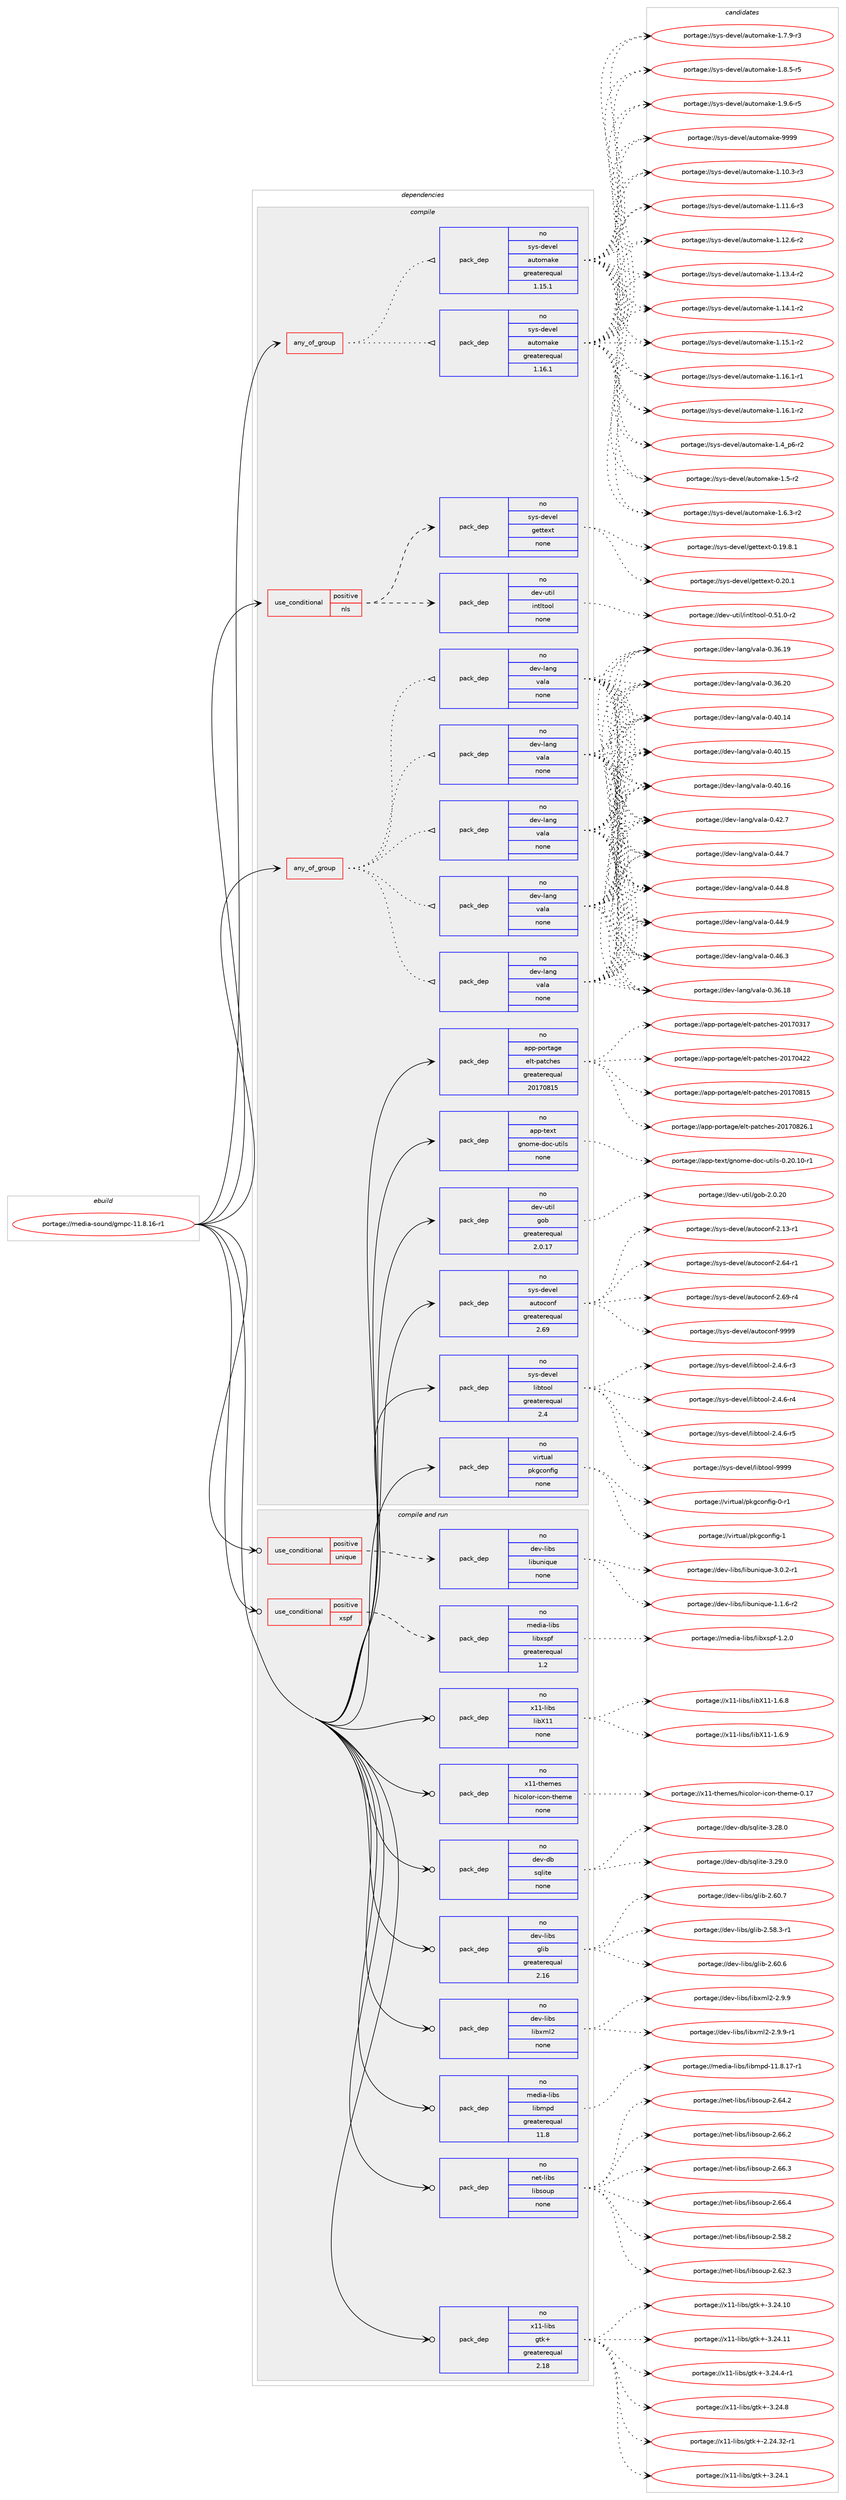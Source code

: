 digraph prolog {

# *************
# Graph options
# *************

newrank=true;
concentrate=true;
compound=true;
graph [rankdir=LR,fontname=Helvetica,fontsize=10,ranksep=1.5];#, ranksep=2.5, nodesep=0.2];
edge  [arrowhead=vee];
node  [fontname=Helvetica,fontsize=10];

# **********
# The ebuild
# **********

subgraph cluster_leftcol {
color=gray;
rank=same;
label=<<i>ebuild</i>>;
id [label="portage://media-sound/gmpc-11.8.16-r1", color=red, width=4, href="../media-sound/gmpc-11.8.16-r1.svg"];
}

# ****************
# The dependencies
# ****************

subgraph cluster_midcol {
color=gray;
label=<<i>dependencies</i>>;
subgraph cluster_compile {
fillcolor="#eeeeee";
style=filled;
label=<<i>compile</i>>;
subgraph any5304 {
dependency331758 [label=<<TABLE BORDER="0" CELLBORDER="1" CELLSPACING="0" CELLPADDING="4"><TR><TD CELLPADDING="10">any_of_group</TD></TR></TABLE>>, shape=none, color=red];subgraph pack243869 {
dependency331759 [label=<<TABLE BORDER="0" CELLBORDER="1" CELLSPACING="0" CELLPADDING="4" WIDTH="220"><TR><TD ROWSPAN="6" CELLPADDING="30">pack_dep</TD></TR><TR><TD WIDTH="110">no</TD></TR><TR><TD>dev-lang</TD></TR><TR><TD>vala</TD></TR><TR><TD>none</TD></TR><TR><TD></TD></TR></TABLE>>, shape=none, color=blue];
}
dependency331758:e -> dependency331759:w [weight=20,style="dotted",arrowhead="oinv"];
subgraph pack243870 {
dependency331760 [label=<<TABLE BORDER="0" CELLBORDER="1" CELLSPACING="0" CELLPADDING="4" WIDTH="220"><TR><TD ROWSPAN="6" CELLPADDING="30">pack_dep</TD></TR><TR><TD WIDTH="110">no</TD></TR><TR><TD>dev-lang</TD></TR><TR><TD>vala</TD></TR><TR><TD>none</TD></TR><TR><TD></TD></TR></TABLE>>, shape=none, color=blue];
}
dependency331758:e -> dependency331760:w [weight=20,style="dotted",arrowhead="oinv"];
subgraph pack243871 {
dependency331761 [label=<<TABLE BORDER="0" CELLBORDER="1" CELLSPACING="0" CELLPADDING="4" WIDTH="220"><TR><TD ROWSPAN="6" CELLPADDING="30">pack_dep</TD></TR><TR><TD WIDTH="110">no</TD></TR><TR><TD>dev-lang</TD></TR><TR><TD>vala</TD></TR><TR><TD>none</TD></TR><TR><TD></TD></TR></TABLE>>, shape=none, color=blue];
}
dependency331758:e -> dependency331761:w [weight=20,style="dotted",arrowhead="oinv"];
subgraph pack243872 {
dependency331762 [label=<<TABLE BORDER="0" CELLBORDER="1" CELLSPACING="0" CELLPADDING="4" WIDTH="220"><TR><TD ROWSPAN="6" CELLPADDING="30">pack_dep</TD></TR><TR><TD WIDTH="110">no</TD></TR><TR><TD>dev-lang</TD></TR><TR><TD>vala</TD></TR><TR><TD>none</TD></TR><TR><TD></TD></TR></TABLE>>, shape=none, color=blue];
}
dependency331758:e -> dependency331762:w [weight=20,style="dotted",arrowhead="oinv"];
subgraph pack243873 {
dependency331763 [label=<<TABLE BORDER="0" CELLBORDER="1" CELLSPACING="0" CELLPADDING="4" WIDTH="220"><TR><TD ROWSPAN="6" CELLPADDING="30">pack_dep</TD></TR><TR><TD WIDTH="110">no</TD></TR><TR><TD>dev-lang</TD></TR><TR><TD>vala</TD></TR><TR><TD>none</TD></TR><TR><TD></TD></TR></TABLE>>, shape=none, color=blue];
}
dependency331758:e -> dependency331763:w [weight=20,style="dotted",arrowhead="oinv"];
}
id:e -> dependency331758:w [weight=20,style="solid",arrowhead="vee"];
subgraph any5305 {
dependency331764 [label=<<TABLE BORDER="0" CELLBORDER="1" CELLSPACING="0" CELLPADDING="4"><TR><TD CELLPADDING="10">any_of_group</TD></TR></TABLE>>, shape=none, color=red];subgraph pack243874 {
dependency331765 [label=<<TABLE BORDER="0" CELLBORDER="1" CELLSPACING="0" CELLPADDING="4" WIDTH="220"><TR><TD ROWSPAN="6" CELLPADDING="30">pack_dep</TD></TR><TR><TD WIDTH="110">no</TD></TR><TR><TD>sys-devel</TD></TR><TR><TD>automake</TD></TR><TR><TD>greaterequal</TD></TR><TR><TD>1.16.1</TD></TR></TABLE>>, shape=none, color=blue];
}
dependency331764:e -> dependency331765:w [weight=20,style="dotted",arrowhead="oinv"];
subgraph pack243875 {
dependency331766 [label=<<TABLE BORDER="0" CELLBORDER="1" CELLSPACING="0" CELLPADDING="4" WIDTH="220"><TR><TD ROWSPAN="6" CELLPADDING="30">pack_dep</TD></TR><TR><TD WIDTH="110">no</TD></TR><TR><TD>sys-devel</TD></TR><TR><TD>automake</TD></TR><TR><TD>greaterequal</TD></TR><TR><TD>1.15.1</TD></TR></TABLE>>, shape=none, color=blue];
}
dependency331764:e -> dependency331766:w [weight=20,style="dotted",arrowhead="oinv"];
}
id:e -> dependency331764:w [weight=20,style="solid",arrowhead="vee"];
subgraph cond82442 {
dependency331767 [label=<<TABLE BORDER="0" CELLBORDER="1" CELLSPACING="0" CELLPADDING="4"><TR><TD ROWSPAN="3" CELLPADDING="10">use_conditional</TD></TR><TR><TD>positive</TD></TR><TR><TD>nls</TD></TR></TABLE>>, shape=none, color=red];
subgraph pack243876 {
dependency331768 [label=<<TABLE BORDER="0" CELLBORDER="1" CELLSPACING="0" CELLPADDING="4" WIDTH="220"><TR><TD ROWSPAN="6" CELLPADDING="30">pack_dep</TD></TR><TR><TD WIDTH="110">no</TD></TR><TR><TD>dev-util</TD></TR><TR><TD>intltool</TD></TR><TR><TD>none</TD></TR><TR><TD></TD></TR></TABLE>>, shape=none, color=blue];
}
dependency331767:e -> dependency331768:w [weight=20,style="dashed",arrowhead="vee"];
subgraph pack243877 {
dependency331769 [label=<<TABLE BORDER="0" CELLBORDER="1" CELLSPACING="0" CELLPADDING="4" WIDTH="220"><TR><TD ROWSPAN="6" CELLPADDING="30">pack_dep</TD></TR><TR><TD WIDTH="110">no</TD></TR><TR><TD>sys-devel</TD></TR><TR><TD>gettext</TD></TR><TR><TD>none</TD></TR><TR><TD></TD></TR></TABLE>>, shape=none, color=blue];
}
dependency331767:e -> dependency331769:w [weight=20,style="dashed",arrowhead="vee"];
}
id:e -> dependency331767:w [weight=20,style="solid",arrowhead="vee"];
subgraph pack243878 {
dependency331770 [label=<<TABLE BORDER="0" CELLBORDER="1" CELLSPACING="0" CELLPADDING="4" WIDTH="220"><TR><TD ROWSPAN="6" CELLPADDING="30">pack_dep</TD></TR><TR><TD WIDTH="110">no</TD></TR><TR><TD>app-portage</TD></TR><TR><TD>elt-patches</TD></TR><TR><TD>greaterequal</TD></TR><TR><TD>20170815</TD></TR></TABLE>>, shape=none, color=blue];
}
id:e -> dependency331770:w [weight=20,style="solid",arrowhead="vee"];
subgraph pack243879 {
dependency331771 [label=<<TABLE BORDER="0" CELLBORDER="1" CELLSPACING="0" CELLPADDING="4" WIDTH="220"><TR><TD ROWSPAN="6" CELLPADDING="30">pack_dep</TD></TR><TR><TD WIDTH="110">no</TD></TR><TR><TD>app-text</TD></TR><TR><TD>gnome-doc-utils</TD></TR><TR><TD>none</TD></TR><TR><TD></TD></TR></TABLE>>, shape=none, color=blue];
}
id:e -> dependency331771:w [weight=20,style="solid",arrowhead="vee"];
subgraph pack243880 {
dependency331772 [label=<<TABLE BORDER="0" CELLBORDER="1" CELLSPACING="0" CELLPADDING="4" WIDTH="220"><TR><TD ROWSPAN="6" CELLPADDING="30">pack_dep</TD></TR><TR><TD WIDTH="110">no</TD></TR><TR><TD>dev-util</TD></TR><TR><TD>gob</TD></TR><TR><TD>greaterequal</TD></TR><TR><TD>2.0.17</TD></TR></TABLE>>, shape=none, color=blue];
}
id:e -> dependency331772:w [weight=20,style="solid",arrowhead="vee"];
subgraph pack243881 {
dependency331773 [label=<<TABLE BORDER="0" CELLBORDER="1" CELLSPACING="0" CELLPADDING="4" WIDTH="220"><TR><TD ROWSPAN="6" CELLPADDING="30">pack_dep</TD></TR><TR><TD WIDTH="110">no</TD></TR><TR><TD>sys-devel</TD></TR><TR><TD>autoconf</TD></TR><TR><TD>greaterequal</TD></TR><TR><TD>2.69</TD></TR></TABLE>>, shape=none, color=blue];
}
id:e -> dependency331773:w [weight=20,style="solid",arrowhead="vee"];
subgraph pack243882 {
dependency331774 [label=<<TABLE BORDER="0" CELLBORDER="1" CELLSPACING="0" CELLPADDING="4" WIDTH="220"><TR><TD ROWSPAN="6" CELLPADDING="30">pack_dep</TD></TR><TR><TD WIDTH="110">no</TD></TR><TR><TD>sys-devel</TD></TR><TR><TD>libtool</TD></TR><TR><TD>greaterequal</TD></TR><TR><TD>2.4</TD></TR></TABLE>>, shape=none, color=blue];
}
id:e -> dependency331774:w [weight=20,style="solid",arrowhead="vee"];
subgraph pack243883 {
dependency331775 [label=<<TABLE BORDER="0" CELLBORDER="1" CELLSPACING="0" CELLPADDING="4" WIDTH="220"><TR><TD ROWSPAN="6" CELLPADDING="30">pack_dep</TD></TR><TR><TD WIDTH="110">no</TD></TR><TR><TD>virtual</TD></TR><TR><TD>pkgconfig</TD></TR><TR><TD>none</TD></TR><TR><TD></TD></TR></TABLE>>, shape=none, color=blue];
}
id:e -> dependency331775:w [weight=20,style="solid",arrowhead="vee"];
}
subgraph cluster_compileandrun {
fillcolor="#eeeeee";
style=filled;
label=<<i>compile and run</i>>;
subgraph cond82443 {
dependency331776 [label=<<TABLE BORDER="0" CELLBORDER="1" CELLSPACING="0" CELLPADDING="4"><TR><TD ROWSPAN="3" CELLPADDING="10">use_conditional</TD></TR><TR><TD>positive</TD></TR><TR><TD>unique</TD></TR></TABLE>>, shape=none, color=red];
subgraph pack243884 {
dependency331777 [label=<<TABLE BORDER="0" CELLBORDER="1" CELLSPACING="0" CELLPADDING="4" WIDTH="220"><TR><TD ROWSPAN="6" CELLPADDING="30">pack_dep</TD></TR><TR><TD WIDTH="110">no</TD></TR><TR><TD>dev-libs</TD></TR><TR><TD>libunique</TD></TR><TR><TD>none</TD></TR><TR><TD></TD></TR></TABLE>>, shape=none, color=blue];
}
dependency331776:e -> dependency331777:w [weight=20,style="dashed",arrowhead="vee"];
}
id:e -> dependency331776:w [weight=20,style="solid",arrowhead="odotvee"];
subgraph cond82444 {
dependency331778 [label=<<TABLE BORDER="0" CELLBORDER="1" CELLSPACING="0" CELLPADDING="4"><TR><TD ROWSPAN="3" CELLPADDING="10">use_conditional</TD></TR><TR><TD>positive</TD></TR><TR><TD>xspf</TD></TR></TABLE>>, shape=none, color=red];
subgraph pack243885 {
dependency331779 [label=<<TABLE BORDER="0" CELLBORDER="1" CELLSPACING="0" CELLPADDING="4" WIDTH="220"><TR><TD ROWSPAN="6" CELLPADDING="30">pack_dep</TD></TR><TR><TD WIDTH="110">no</TD></TR><TR><TD>media-libs</TD></TR><TR><TD>libxspf</TD></TR><TR><TD>greaterequal</TD></TR><TR><TD>1.2</TD></TR></TABLE>>, shape=none, color=blue];
}
dependency331778:e -> dependency331779:w [weight=20,style="dashed",arrowhead="vee"];
}
id:e -> dependency331778:w [weight=20,style="solid",arrowhead="odotvee"];
subgraph pack243886 {
dependency331780 [label=<<TABLE BORDER="0" CELLBORDER="1" CELLSPACING="0" CELLPADDING="4" WIDTH="220"><TR><TD ROWSPAN="6" CELLPADDING="30">pack_dep</TD></TR><TR><TD WIDTH="110">no</TD></TR><TR><TD>dev-db</TD></TR><TR><TD>sqlite</TD></TR><TR><TD>none</TD></TR><TR><TD></TD></TR></TABLE>>, shape=none, color=blue];
}
id:e -> dependency331780:w [weight=20,style="solid",arrowhead="odotvee"];
subgraph pack243887 {
dependency331781 [label=<<TABLE BORDER="0" CELLBORDER="1" CELLSPACING="0" CELLPADDING="4" WIDTH="220"><TR><TD ROWSPAN="6" CELLPADDING="30">pack_dep</TD></TR><TR><TD WIDTH="110">no</TD></TR><TR><TD>dev-libs</TD></TR><TR><TD>glib</TD></TR><TR><TD>greaterequal</TD></TR><TR><TD>2.16</TD></TR></TABLE>>, shape=none, color=blue];
}
id:e -> dependency331781:w [weight=20,style="solid",arrowhead="odotvee"];
subgraph pack243888 {
dependency331782 [label=<<TABLE BORDER="0" CELLBORDER="1" CELLSPACING="0" CELLPADDING="4" WIDTH="220"><TR><TD ROWSPAN="6" CELLPADDING="30">pack_dep</TD></TR><TR><TD WIDTH="110">no</TD></TR><TR><TD>dev-libs</TD></TR><TR><TD>libxml2</TD></TR><TR><TD>none</TD></TR><TR><TD></TD></TR></TABLE>>, shape=none, color=blue];
}
id:e -> dependency331782:w [weight=20,style="solid",arrowhead="odotvee"];
subgraph pack243889 {
dependency331783 [label=<<TABLE BORDER="0" CELLBORDER="1" CELLSPACING="0" CELLPADDING="4" WIDTH="220"><TR><TD ROWSPAN="6" CELLPADDING="30">pack_dep</TD></TR><TR><TD WIDTH="110">no</TD></TR><TR><TD>media-libs</TD></TR><TR><TD>libmpd</TD></TR><TR><TD>greaterequal</TD></TR><TR><TD>11.8</TD></TR></TABLE>>, shape=none, color=blue];
}
id:e -> dependency331783:w [weight=20,style="solid",arrowhead="odotvee"];
subgraph pack243890 {
dependency331784 [label=<<TABLE BORDER="0" CELLBORDER="1" CELLSPACING="0" CELLPADDING="4" WIDTH="220"><TR><TD ROWSPAN="6" CELLPADDING="30">pack_dep</TD></TR><TR><TD WIDTH="110">no</TD></TR><TR><TD>net-libs</TD></TR><TR><TD>libsoup</TD></TR><TR><TD>none</TD></TR><TR><TD></TD></TR></TABLE>>, shape=none, color=blue];
}
id:e -> dependency331784:w [weight=20,style="solid",arrowhead="odotvee"];
subgraph pack243891 {
dependency331785 [label=<<TABLE BORDER="0" CELLBORDER="1" CELLSPACING="0" CELLPADDING="4" WIDTH="220"><TR><TD ROWSPAN="6" CELLPADDING="30">pack_dep</TD></TR><TR><TD WIDTH="110">no</TD></TR><TR><TD>x11-libs</TD></TR><TR><TD>gtk+</TD></TR><TR><TD>greaterequal</TD></TR><TR><TD>2.18</TD></TR></TABLE>>, shape=none, color=blue];
}
id:e -> dependency331785:w [weight=20,style="solid",arrowhead="odotvee"];
subgraph pack243892 {
dependency331786 [label=<<TABLE BORDER="0" CELLBORDER="1" CELLSPACING="0" CELLPADDING="4" WIDTH="220"><TR><TD ROWSPAN="6" CELLPADDING="30">pack_dep</TD></TR><TR><TD WIDTH="110">no</TD></TR><TR><TD>x11-libs</TD></TR><TR><TD>libX11</TD></TR><TR><TD>none</TD></TR><TR><TD></TD></TR></TABLE>>, shape=none, color=blue];
}
id:e -> dependency331786:w [weight=20,style="solid",arrowhead="odotvee"];
subgraph pack243893 {
dependency331787 [label=<<TABLE BORDER="0" CELLBORDER="1" CELLSPACING="0" CELLPADDING="4" WIDTH="220"><TR><TD ROWSPAN="6" CELLPADDING="30">pack_dep</TD></TR><TR><TD WIDTH="110">no</TD></TR><TR><TD>x11-themes</TD></TR><TR><TD>hicolor-icon-theme</TD></TR><TR><TD>none</TD></TR><TR><TD></TD></TR></TABLE>>, shape=none, color=blue];
}
id:e -> dependency331787:w [weight=20,style="solid",arrowhead="odotvee"];
}
subgraph cluster_run {
fillcolor="#eeeeee";
style=filled;
label=<<i>run</i>>;
}
}

# **************
# The candidates
# **************

subgraph cluster_choices {
rank=same;
color=gray;
label=<<i>candidates</i>>;

subgraph choice243869 {
color=black;
nodesep=1;
choiceportage10010111845108971101034711897108974548465154464956 [label="portage://dev-lang/vala-0.36.18", color=red, width=4,href="../dev-lang/vala-0.36.18.svg"];
choiceportage10010111845108971101034711897108974548465154464957 [label="portage://dev-lang/vala-0.36.19", color=red, width=4,href="../dev-lang/vala-0.36.19.svg"];
choiceportage10010111845108971101034711897108974548465154465048 [label="portage://dev-lang/vala-0.36.20", color=red, width=4,href="../dev-lang/vala-0.36.20.svg"];
choiceportage10010111845108971101034711897108974548465248464952 [label="portage://dev-lang/vala-0.40.14", color=red, width=4,href="../dev-lang/vala-0.40.14.svg"];
choiceportage10010111845108971101034711897108974548465248464953 [label="portage://dev-lang/vala-0.40.15", color=red, width=4,href="../dev-lang/vala-0.40.15.svg"];
choiceportage10010111845108971101034711897108974548465248464954 [label="portage://dev-lang/vala-0.40.16", color=red, width=4,href="../dev-lang/vala-0.40.16.svg"];
choiceportage100101118451089711010347118971089745484652504655 [label="portage://dev-lang/vala-0.42.7", color=red, width=4,href="../dev-lang/vala-0.42.7.svg"];
choiceportage100101118451089711010347118971089745484652524655 [label="portage://dev-lang/vala-0.44.7", color=red, width=4,href="../dev-lang/vala-0.44.7.svg"];
choiceportage100101118451089711010347118971089745484652524656 [label="portage://dev-lang/vala-0.44.8", color=red, width=4,href="../dev-lang/vala-0.44.8.svg"];
choiceportage100101118451089711010347118971089745484652524657 [label="portage://dev-lang/vala-0.44.9", color=red, width=4,href="../dev-lang/vala-0.44.9.svg"];
choiceportage100101118451089711010347118971089745484652544651 [label="portage://dev-lang/vala-0.46.3", color=red, width=4,href="../dev-lang/vala-0.46.3.svg"];
dependency331759:e -> choiceportage10010111845108971101034711897108974548465154464956:w [style=dotted,weight="100"];
dependency331759:e -> choiceportage10010111845108971101034711897108974548465154464957:w [style=dotted,weight="100"];
dependency331759:e -> choiceportage10010111845108971101034711897108974548465154465048:w [style=dotted,weight="100"];
dependency331759:e -> choiceportage10010111845108971101034711897108974548465248464952:w [style=dotted,weight="100"];
dependency331759:e -> choiceportage10010111845108971101034711897108974548465248464953:w [style=dotted,weight="100"];
dependency331759:e -> choiceportage10010111845108971101034711897108974548465248464954:w [style=dotted,weight="100"];
dependency331759:e -> choiceportage100101118451089711010347118971089745484652504655:w [style=dotted,weight="100"];
dependency331759:e -> choiceportage100101118451089711010347118971089745484652524655:w [style=dotted,weight="100"];
dependency331759:e -> choiceportage100101118451089711010347118971089745484652524656:w [style=dotted,weight="100"];
dependency331759:e -> choiceportage100101118451089711010347118971089745484652524657:w [style=dotted,weight="100"];
dependency331759:e -> choiceportage100101118451089711010347118971089745484652544651:w [style=dotted,weight="100"];
}
subgraph choice243870 {
color=black;
nodesep=1;
choiceportage10010111845108971101034711897108974548465154464956 [label="portage://dev-lang/vala-0.36.18", color=red, width=4,href="../dev-lang/vala-0.36.18.svg"];
choiceportage10010111845108971101034711897108974548465154464957 [label="portage://dev-lang/vala-0.36.19", color=red, width=4,href="../dev-lang/vala-0.36.19.svg"];
choiceportage10010111845108971101034711897108974548465154465048 [label="portage://dev-lang/vala-0.36.20", color=red, width=4,href="../dev-lang/vala-0.36.20.svg"];
choiceportage10010111845108971101034711897108974548465248464952 [label="portage://dev-lang/vala-0.40.14", color=red, width=4,href="../dev-lang/vala-0.40.14.svg"];
choiceportage10010111845108971101034711897108974548465248464953 [label="portage://dev-lang/vala-0.40.15", color=red, width=4,href="../dev-lang/vala-0.40.15.svg"];
choiceportage10010111845108971101034711897108974548465248464954 [label="portage://dev-lang/vala-0.40.16", color=red, width=4,href="../dev-lang/vala-0.40.16.svg"];
choiceportage100101118451089711010347118971089745484652504655 [label="portage://dev-lang/vala-0.42.7", color=red, width=4,href="../dev-lang/vala-0.42.7.svg"];
choiceportage100101118451089711010347118971089745484652524655 [label="portage://dev-lang/vala-0.44.7", color=red, width=4,href="../dev-lang/vala-0.44.7.svg"];
choiceportage100101118451089711010347118971089745484652524656 [label="portage://dev-lang/vala-0.44.8", color=red, width=4,href="../dev-lang/vala-0.44.8.svg"];
choiceportage100101118451089711010347118971089745484652524657 [label="portage://dev-lang/vala-0.44.9", color=red, width=4,href="../dev-lang/vala-0.44.9.svg"];
choiceportage100101118451089711010347118971089745484652544651 [label="portage://dev-lang/vala-0.46.3", color=red, width=4,href="../dev-lang/vala-0.46.3.svg"];
dependency331760:e -> choiceportage10010111845108971101034711897108974548465154464956:w [style=dotted,weight="100"];
dependency331760:e -> choiceportage10010111845108971101034711897108974548465154464957:w [style=dotted,weight="100"];
dependency331760:e -> choiceportage10010111845108971101034711897108974548465154465048:w [style=dotted,weight="100"];
dependency331760:e -> choiceportage10010111845108971101034711897108974548465248464952:w [style=dotted,weight="100"];
dependency331760:e -> choiceportage10010111845108971101034711897108974548465248464953:w [style=dotted,weight="100"];
dependency331760:e -> choiceportage10010111845108971101034711897108974548465248464954:w [style=dotted,weight="100"];
dependency331760:e -> choiceportage100101118451089711010347118971089745484652504655:w [style=dotted,weight="100"];
dependency331760:e -> choiceportage100101118451089711010347118971089745484652524655:w [style=dotted,weight="100"];
dependency331760:e -> choiceportage100101118451089711010347118971089745484652524656:w [style=dotted,weight="100"];
dependency331760:e -> choiceportage100101118451089711010347118971089745484652524657:w [style=dotted,weight="100"];
dependency331760:e -> choiceportage100101118451089711010347118971089745484652544651:w [style=dotted,weight="100"];
}
subgraph choice243871 {
color=black;
nodesep=1;
choiceportage10010111845108971101034711897108974548465154464956 [label="portage://dev-lang/vala-0.36.18", color=red, width=4,href="../dev-lang/vala-0.36.18.svg"];
choiceportage10010111845108971101034711897108974548465154464957 [label="portage://dev-lang/vala-0.36.19", color=red, width=4,href="../dev-lang/vala-0.36.19.svg"];
choiceportage10010111845108971101034711897108974548465154465048 [label="portage://dev-lang/vala-0.36.20", color=red, width=4,href="../dev-lang/vala-0.36.20.svg"];
choiceportage10010111845108971101034711897108974548465248464952 [label="portage://dev-lang/vala-0.40.14", color=red, width=4,href="../dev-lang/vala-0.40.14.svg"];
choiceportage10010111845108971101034711897108974548465248464953 [label="portage://dev-lang/vala-0.40.15", color=red, width=4,href="../dev-lang/vala-0.40.15.svg"];
choiceportage10010111845108971101034711897108974548465248464954 [label="portage://dev-lang/vala-0.40.16", color=red, width=4,href="../dev-lang/vala-0.40.16.svg"];
choiceportage100101118451089711010347118971089745484652504655 [label="portage://dev-lang/vala-0.42.7", color=red, width=4,href="../dev-lang/vala-0.42.7.svg"];
choiceportage100101118451089711010347118971089745484652524655 [label="portage://dev-lang/vala-0.44.7", color=red, width=4,href="../dev-lang/vala-0.44.7.svg"];
choiceportage100101118451089711010347118971089745484652524656 [label="portage://dev-lang/vala-0.44.8", color=red, width=4,href="../dev-lang/vala-0.44.8.svg"];
choiceportage100101118451089711010347118971089745484652524657 [label="portage://dev-lang/vala-0.44.9", color=red, width=4,href="../dev-lang/vala-0.44.9.svg"];
choiceportage100101118451089711010347118971089745484652544651 [label="portage://dev-lang/vala-0.46.3", color=red, width=4,href="../dev-lang/vala-0.46.3.svg"];
dependency331761:e -> choiceportage10010111845108971101034711897108974548465154464956:w [style=dotted,weight="100"];
dependency331761:e -> choiceportage10010111845108971101034711897108974548465154464957:w [style=dotted,weight="100"];
dependency331761:e -> choiceportage10010111845108971101034711897108974548465154465048:w [style=dotted,weight="100"];
dependency331761:e -> choiceportage10010111845108971101034711897108974548465248464952:w [style=dotted,weight="100"];
dependency331761:e -> choiceportage10010111845108971101034711897108974548465248464953:w [style=dotted,weight="100"];
dependency331761:e -> choiceportage10010111845108971101034711897108974548465248464954:w [style=dotted,weight="100"];
dependency331761:e -> choiceportage100101118451089711010347118971089745484652504655:w [style=dotted,weight="100"];
dependency331761:e -> choiceportage100101118451089711010347118971089745484652524655:w [style=dotted,weight="100"];
dependency331761:e -> choiceportage100101118451089711010347118971089745484652524656:w [style=dotted,weight="100"];
dependency331761:e -> choiceportage100101118451089711010347118971089745484652524657:w [style=dotted,weight="100"];
dependency331761:e -> choiceportage100101118451089711010347118971089745484652544651:w [style=dotted,weight="100"];
}
subgraph choice243872 {
color=black;
nodesep=1;
choiceportage10010111845108971101034711897108974548465154464956 [label="portage://dev-lang/vala-0.36.18", color=red, width=4,href="../dev-lang/vala-0.36.18.svg"];
choiceportage10010111845108971101034711897108974548465154464957 [label="portage://dev-lang/vala-0.36.19", color=red, width=4,href="../dev-lang/vala-0.36.19.svg"];
choiceportage10010111845108971101034711897108974548465154465048 [label="portage://dev-lang/vala-0.36.20", color=red, width=4,href="../dev-lang/vala-0.36.20.svg"];
choiceportage10010111845108971101034711897108974548465248464952 [label="portage://dev-lang/vala-0.40.14", color=red, width=4,href="../dev-lang/vala-0.40.14.svg"];
choiceportage10010111845108971101034711897108974548465248464953 [label="portage://dev-lang/vala-0.40.15", color=red, width=4,href="../dev-lang/vala-0.40.15.svg"];
choiceportage10010111845108971101034711897108974548465248464954 [label="portage://dev-lang/vala-0.40.16", color=red, width=4,href="../dev-lang/vala-0.40.16.svg"];
choiceportage100101118451089711010347118971089745484652504655 [label="portage://dev-lang/vala-0.42.7", color=red, width=4,href="../dev-lang/vala-0.42.7.svg"];
choiceportage100101118451089711010347118971089745484652524655 [label="portage://dev-lang/vala-0.44.7", color=red, width=4,href="../dev-lang/vala-0.44.7.svg"];
choiceportage100101118451089711010347118971089745484652524656 [label="portage://dev-lang/vala-0.44.8", color=red, width=4,href="../dev-lang/vala-0.44.8.svg"];
choiceportage100101118451089711010347118971089745484652524657 [label="portage://dev-lang/vala-0.44.9", color=red, width=4,href="../dev-lang/vala-0.44.9.svg"];
choiceportage100101118451089711010347118971089745484652544651 [label="portage://dev-lang/vala-0.46.3", color=red, width=4,href="../dev-lang/vala-0.46.3.svg"];
dependency331762:e -> choiceportage10010111845108971101034711897108974548465154464956:w [style=dotted,weight="100"];
dependency331762:e -> choiceportage10010111845108971101034711897108974548465154464957:w [style=dotted,weight="100"];
dependency331762:e -> choiceportage10010111845108971101034711897108974548465154465048:w [style=dotted,weight="100"];
dependency331762:e -> choiceportage10010111845108971101034711897108974548465248464952:w [style=dotted,weight="100"];
dependency331762:e -> choiceportage10010111845108971101034711897108974548465248464953:w [style=dotted,weight="100"];
dependency331762:e -> choiceportage10010111845108971101034711897108974548465248464954:w [style=dotted,weight="100"];
dependency331762:e -> choiceportage100101118451089711010347118971089745484652504655:w [style=dotted,weight="100"];
dependency331762:e -> choiceportage100101118451089711010347118971089745484652524655:w [style=dotted,weight="100"];
dependency331762:e -> choiceportage100101118451089711010347118971089745484652524656:w [style=dotted,weight="100"];
dependency331762:e -> choiceportage100101118451089711010347118971089745484652524657:w [style=dotted,weight="100"];
dependency331762:e -> choiceportage100101118451089711010347118971089745484652544651:w [style=dotted,weight="100"];
}
subgraph choice243873 {
color=black;
nodesep=1;
choiceportage10010111845108971101034711897108974548465154464956 [label="portage://dev-lang/vala-0.36.18", color=red, width=4,href="../dev-lang/vala-0.36.18.svg"];
choiceportage10010111845108971101034711897108974548465154464957 [label="portage://dev-lang/vala-0.36.19", color=red, width=4,href="../dev-lang/vala-0.36.19.svg"];
choiceportage10010111845108971101034711897108974548465154465048 [label="portage://dev-lang/vala-0.36.20", color=red, width=4,href="../dev-lang/vala-0.36.20.svg"];
choiceportage10010111845108971101034711897108974548465248464952 [label="portage://dev-lang/vala-0.40.14", color=red, width=4,href="../dev-lang/vala-0.40.14.svg"];
choiceportage10010111845108971101034711897108974548465248464953 [label="portage://dev-lang/vala-0.40.15", color=red, width=4,href="../dev-lang/vala-0.40.15.svg"];
choiceportage10010111845108971101034711897108974548465248464954 [label="portage://dev-lang/vala-0.40.16", color=red, width=4,href="../dev-lang/vala-0.40.16.svg"];
choiceportage100101118451089711010347118971089745484652504655 [label="portage://dev-lang/vala-0.42.7", color=red, width=4,href="../dev-lang/vala-0.42.7.svg"];
choiceportage100101118451089711010347118971089745484652524655 [label="portage://dev-lang/vala-0.44.7", color=red, width=4,href="../dev-lang/vala-0.44.7.svg"];
choiceportage100101118451089711010347118971089745484652524656 [label="portage://dev-lang/vala-0.44.8", color=red, width=4,href="../dev-lang/vala-0.44.8.svg"];
choiceportage100101118451089711010347118971089745484652524657 [label="portage://dev-lang/vala-0.44.9", color=red, width=4,href="../dev-lang/vala-0.44.9.svg"];
choiceportage100101118451089711010347118971089745484652544651 [label="portage://dev-lang/vala-0.46.3", color=red, width=4,href="../dev-lang/vala-0.46.3.svg"];
dependency331763:e -> choiceportage10010111845108971101034711897108974548465154464956:w [style=dotted,weight="100"];
dependency331763:e -> choiceportage10010111845108971101034711897108974548465154464957:w [style=dotted,weight="100"];
dependency331763:e -> choiceportage10010111845108971101034711897108974548465154465048:w [style=dotted,weight="100"];
dependency331763:e -> choiceportage10010111845108971101034711897108974548465248464952:w [style=dotted,weight="100"];
dependency331763:e -> choiceportage10010111845108971101034711897108974548465248464953:w [style=dotted,weight="100"];
dependency331763:e -> choiceportage10010111845108971101034711897108974548465248464954:w [style=dotted,weight="100"];
dependency331763:e -> choiceportage100101118451089711010347118971089745484652504655:w [style=dotted,weight="100"];
dependency331763:e -> choiceportage100101118451089711010347118971089745484652524655:w [style=dotted,weight="100"];
dependency331763:e -> choiceportage100101118451089711010347118971089745484652524656:w [style=dotted,weight="100"];
dependency331763:e -> choiceportage100101118451089711010347118971089745484652524657:w [style=dotted,weight="100"];
dependency331763:e -> choiceportage100101118451089711010347118971089745484652544651:w [style=dotted,weight="100"];
}
subgraph choice243874 {
color=black;
nodesep=1;
choiceportage11512111545100101118101108479711711611110997107101454946494846514511451 [label="portage://sys-devel/automake-1.10.3-r3", color=red, width=4,href="../sys-devel/automake-1.10.3-r3.svg"];
choiceportage11512111545100101118101108479711711611110997107101454946494946544511451 [label="portage://sys-devel/automake-1.11.6-r3", color=red, width=4,href="../sys-devel/automake-1.11.6-r3.svg"];
choiceportage11512111545100101118101108479711711611110997107101454946495046544511450 [label="portage://sys-devel/automake-1.12.6-r2", color=red, width=4,href="../sys-devel/automake-1.12.6-r2.svg"];
choiceportage11512111545100101118101108479711711611110997107101454946495146524511450 [label="portage://sys-devel/automake-1.13.4-r2", color=red, width=4,href="../sys-devel/automake-1.13.4-r2.svg"];
choiceportage11512111545100101118101108479711711611110997107101454946495246494511450 [label="portage://sys-devel/automake-1.14.1-r2", color=red, width=4,href="../sys-devel/automake-1.14.1-r2.svg"];
choiceportage11512111545100101118101108479711711611110997107101454946495346494511450 [label="portage://sys-devel/automake-1.15.1-r2", color=red, width=4,href="../sys-devel/automake-1.15.1-r2.svg"];
choiceportage11512111545100101118101108479711711611110997107101454946495446494511449 [label="portage://sys-devel/automake-1.16.1-r1", color=red, width=4,href="../sys-devel/automake-1.16.1-r1.svg"];
choiceportage11512111545100101118101108479711711611110997107101454946495446494511450 [label="portage://sys-devel/automake-1.16.1-r2", color=red, width=4,href="../sys-devel/automake-1.16.1-r2.svg"];
choiceportage115121115451001011181011084797117116111109971071014549465295112544511450 [label="portage://sys-devel/automake-1.4_p6-r2", color=red, width=4,href="../sys-devel/automake-1.4_p6-r2.svg"];
choiceportage11512111545100101118101108479711711611110997107101454946534511450 [label="portage://sys-devel/automake-1.5-r2", color=red, width=4,href="../sys-devel/automake-1.5-r2.svg"];
choiceportage115121115451001011181011084797117116111109971071014549465446514511450 [label="portage://sys-devel/automake-1.6.3-r2", color=red, width=4,href="../sys-devel/automake-1.6.3-r2.svg"];
choiceportage115121115451001011181011084797117116111109971071014549465546574511451 [label="portage://sys-devel/automake-1.7.9-r3", color=red, width=4,href="../sys-devel/automake-1.7.9-r3.svg"];
choiceportage115121115451001011181011084797117116111109971071014549465646534511453 [label="portage://sys-devel/automake-1.8.5-r5", color=red, width=4,href="../sys-devel/automake-1.8.5-r5.svg"];
choiceportage115121115451001011181011084797117116111109971071014549465746544511453 [label="portage://sys-devel/automake-1.9.6-r5", color=red, width=4,href="../sys-devel/automake-1.9.6-r5.svg"];
choiceportage115121115451001011181011084797117116111109971071014557575757 [label="portage://sys-devel/automake-9999", color=red, width=4,href="../sys-devel/automake-9999.svg"];
dependency331765:e -> choiceportage11512111545100101118101108479711711611110997107101454946494846514511451:w [style=dotted,weight="100"];
dependency331765:e -> choiceportage11512111545100101118101108479711711611110997107101454946494946544511451:w [style=dotted,weight="100"];
dependency331765:e -> choiceportage11512111545100101118101108479711711611110997107101454946495046544511450:w [style=dotted,weight="100"];
dependency331765:e -> choiceportage11512111545100101118101108479711711611110997107101454946495146524511450:w [style=dotted,weight="100"];
dependency331765:e -> choiceportage11512111545100101118101108479711711611110997107101454946495246494511450:w [style=dotted,weight="100"];
dependency331765:e -> choiceportage11512111545100101118101108479711711611110997107101454946495346494511450:w [style=dotted,weight="100"];
dependency331765:e -> choiceportage11512111545100101118101108479711711611110997107101454946495446494511449:w [style=dotted,weight="100"];
dependency331765:e -> choiceportage11512111545100101118101108479711711611110997107101454946495446494511450:w [style=dotted,weight="100"];
dependency331765:e -> choiceportage115121115451001011181011084797117116111109971071014549465295112544511450:w [style=dotted,weight="100"];
dependency331765:e -> choiceportage11512111545100101118101108479711711611110997107101454946534511450:w [style=dotted,weight="100"];
dependency331765:e -> choiceportage115121115451001011181011084797117116111109971071014549465446514511450:w [style=dotted,weight="100"];
dependency331765:e -> choiceportage115121115451001011181011084797117116111109971071014549465546574511451:w [style=dotted,weight="100"];
dependency331765:e -> choiceportage115121115451001011181011084797117116111109971071014549465646534511453:w [style=dotted,weight="100"];
dependency331765:e -> choiceportage115121115451001011181011084797117116111109971071014549465746544511453:w [style=dotted,weight="100"];
dependency331765:e -> choiceportage115121115451001011181011084797117116111109971071014557575757:w [style=dotted,weight="100"];
}
subgraph choice243875 {
color=black;
nodesep=1;
choiceportage11512111545100101118101108479711711611110997107101454946494846514511451 [label="portage://sys-devel/automake-1.10.3-r3", color=red, width=4,href="../sys-devel/automake-1.10.3-r3.svg"];
choiceportage11512111545100101118101108479711711611110997107101454946494946544511451 [label="portage://sys-devel/automake-1.11.6-r3", color=red, width=4,href="../sys-devel/automake-1.11.6-r3.svg"];
choiceportage11512111545100101118101108479711711611110997107101454946495046544511450 [label="portage://sys-devel/automake-1.12.6-r2", color=red, width=4,href="../sys-devel/automake-1.12.6-r2.svg"];
choiceportage11512111545100101118101108479711711611110997107101454946495146524511450 [label="portage://sys-devel/automake-1.13.4-r2", color=red, width=4,href="../sys-devel/automake-1.13.4-r2.svg"];
choiceportage11512111545100101118101108479711711611110997107101454946495246494511450 [label="portage://sys-devel/automake-1.14.1-r2", color=red, width=4,href="../sys-devel/automake-1.14.1-r2.svg"];
choiceportage11512111545100101118101108479711711611110997107101454946495346494511450 [label="portage://sys-devel/automake-1.15.1-r2", color=red, width=4,href="../sys-devel/automake-1.15.1-r2.svg"];
choiceportage11512111545100101118101108479711711611110997107101454946495446494511449 [label="portage://sys-devel/automake-1.16.1-r1", color=red, width=4,href="../sys-devel/automake-1.16.1-r1.svg"];
choiceportage11512111545100101118101108479711711611110997107101454946495446494511450 [label="portage://sys-devel/automake-1.16.1-r2", color=red, width=4,href="../sys-devel/automake-1.16.1-r2.svg"];
choiceportage115121115451001011181011084797117116111109971071014549465295112544511450 [label="portage://sys-devel/automake-1.4_p6-r2", color=red, width=4,href="../sys-devel/automake-1.4_p6-r2.svg"];
choiceportage11512111545100101118101108479711711611110997107101454946534511450 [label="portage://sys-devel/automake-1.5-r2", color=red, width=4,href="../sys-devel/automake-1.5-r2.svg"];
choiceportage115121115451001011181011084797117116111109971071014549465446514511450 [label="portage://sys-devel/automake-1.6.3-r2", color=red, width=4,href="../sys-devel/automake-1.6.3-r2.svg"];
choiceportage115121115451001011181011084797117116111109971071014549465546574511451 [label="portage://sys-devel/automake-1.7.9-r3", color=red, width=4,href="../sys-devel/automake-1.7.9-r3.svg"];
choiceportage115121115451001011181011084797117116111109971071014549465646534511453 [label="portage://sys-devel/automake-1.8.5-r5", color=red, width=4,href="../sys-devel/automake-1.8.5-r5.svg"];
choiceportage115121115451001011181011084797117116111109971071014549465746544511453 [label="portage://sys-devel/automake-1.9.6-r5", color=red, width=4,href="../sys-devel/automake-1.9.6-r5.svg"];
choiceportage115121115451001011181011084797117116111109971071014557575757 [label="portage://sys-devel/automake-9999", color=red, width=4,href="../sys-devel/automake-9999.svg"];
dependency331766:e -> choiceportage11512111545100101118101108479711711611110997107101454946494846514511451:w [style=dotted,weight="100"];
dependency331766:e -> choiceportage11512111545100101118101108479711711611110997107101454946494946544511451:w [style=dotted,weight="100"];
dependency331766:e -> choiceportage11512111545100101118101108479711711611110997107101454946495046544511450:w [style=dotted,weight="100"];
dependency331766:e -> choiceportage11512111545100101118101108479711711611110997107101454946495146524511450:w [style=dotted,weight="100"];
dependency331766:e -> choiceportage11512111545100101118101108479711711611110997107101454946495246494511450:w [style=dotted,weight="100"];
dependency331766:e -> choiceportage11512111545100101118101108479711711611110997107101454946495346494511450:w [style=dotted,weight="100"];
dependency331766:e -> choiceportage11512111545100101118101108479711711611110997107101454946495446494511449:w [style=dotted,weight="100"];
dependency331766:e -> choiceportage11512111545100101118101108479711711611110997107101454946495446494511450:w [style=dotted,weight="100"];
dependency331766:e -> choiceportage115121115451001011181011084797117116111109971071014549465295112544511450:w [style=dotted,weight="100"];
dependency331766:e -> choiceportage11512111545100101118101108479711711611110997107101454946534511450:w [style=dotted,weight="100"];
dependency331766:e -> choiceportage115121115451001011181011084797117116111109971071014549465446514511450:w [style=dotted,weight="100"];
dependency331766:e -> choiceportage115121115451001011181011084797117116111109971071014549465546574511451:w [style=dotted,weight="100"];
dependency331766:e -> choiceportage115121115451001011181011084797117116111109971071014549465646534511453:w [style=dotted,weight="100"];
dependency331766:e -> choiceportage115121115451001011181011084797117116111109971071014549465746544511453:w [style=dotted,weight="100"];
dependency331766:e -> choiceportage115121115451001011181011084797117116111109971071014557575757:w [style=dotted,weight="100"];
}
subgraph choice243876 {
color=black;
nodesep=1;
choiceportage1001011184511711610510847105110116108116111111108454846534946484511450 [label="portage://dev-util/intltool-0.51.0-r2", color=red, width=4,href="../dev-util/intltool-0.51.0-r2.svg"];
dependency331768:e -> choiceportage1001011184511711610510847105110116108116111111108454846534946484511450:w [style=dotted,weight="100"];
}
subgraph choice243877 {
color=black;
nodesep=1;
choiceportage1151211154510010111810110847103101116116101120116454846495746564649 [label="portage://sys-devel/gettext-0.19.8.1", color=red, width=4,href="../sys-devel/gettext-0.19.8.1.svg"];
choiceportage115121115451001011181011084710310111611610112011645484650484649 [label="portage://sys-devel/gettext-0.20.1", color=red, width=4,href="../sys-devel/gettext-0.20.1.svg"];
dependency331769:e -> choiceportage1151211154510010111810110847103101116116101120116454846495746564649:w [style=dotted,weight="100"];
dependency331769:e -> choiceportage115121115451001011181011084710310111611610112011645484650484649:w [style=dotted,weight="100"];
}
subgraph choice243878 {
color=black;
nodesep=1;
choiceportage97112112451121111141169710310147101108116451129711699104101115455048495548514955 [label="portage://app-portage/elt-patches-20170317", color=red, width=4,href="../app-portage/elt-patches-20170317.svg"];
choiceportage97112112451121111141169710310147101108116451129711699104101115455048495548525050 [label="portage://app-portage/elt-patches-20170422", color=red, width=4,href="../app-portage/elt-patches-20170422.svg"];
choiceportage97112112451121111141169710310147101108116451129711699104101115455048495548564953 [label="portage://app-portage/elt-patches-20170815", color=red, width=4,href="../app-portage/elt-patches-20170815.svg"];
choiceportage971121124511211111411697103101471011081164511297116991041011154550484955485650544649 [label="portage://app-portage/elt-patches-20170826.1", color=red, width=4,href="../app-portage/elt-patches-20170826.1.svg"];
dependency331770:e -> choiceportage97112112451121111141169710310147101108116451129711699104101115455048495548514955:w [style=dotted,weight="100"];
dependency331770:e -> choiceportage97112112451121111141169710310147101108116451129711699104101115455048495548525050:w [style=dotted,weight="100"];
dependency331770:e -> choiceportage97112112451121111141169710310147101108116451129711699104101115455048495548564953:w [style=dotted,weight="100"];
dependency331770:e -> choiceportage971121124511211111411697103101471011081164511297116991041011154550484955485650544649:w [style=dotted,weight="100"];
}
subgraph choice243879 {
color=black;
nodesep=1;
choiceportage97112112451161011201164710311011110910145100111994511711610510811545484650484649484511449 [label="portage://app-text/gnome-doc-utils-0.20.10-r1", color=red, width=4,href="../app-text/gnome-doc-utils-0.20.10-r1.svg"];
dependency331771:e -> choiceportage97112112451161011201164710311011110910145100111994511711610510811545484650484649484511449:w [style=dotted,weight="100"];
}
subgraph choice243880 {
color=black;
nodesep=1;
choiceportage10010111845117116105108471031119845504648465048 [label="portage://dev-util/gob-2.0.20", color=red, width=4,href="../dev-util/gob-2.0.20.svg"];
dependency331772:e -> choiceportage10010111845117116105108471031119845504648465048:w [style=dotted,weight="100"];
}
subgraph choice243881 {
color=black;
nodesep=1;
choiceportage1151211154510010111810110847971171161119911111010245504649514511449 [label="portage://sys-devel/autoconf-2.13-r1", color=red, width=4,href="../sys-devel/autoconf-2.13-r1.svg"];
choiceportage1151211154510010111810110847971171161119911111010245504654524511449 [label="portage://sys-devel/autoconf-2.64-r1", color=red, width=4,href="../sys-devel/autoconf-2.64-r1.svg"];
choiceportage1151211154510010111810110847971171161119911111010245504654574511452 [label="portage://sys-devel/autoconf-2.69-r4", color=red, width=4,href="../sys-devel/autoconf-2.69-r4.svg"];
choiceportage115121115451001011181011084797117116111991111101024557575757 [label="portage://sys-devel/autoconf-9999", color=red, width=4,href="../sys-devel/autoconf-9999.svg"];
dependency331773:e -> choiceportage1151211154510010111810110847971171161119911111010245504649514511449:w [style=dotted,weight="100"];
dependency331773:e -> choiceportage1151211154510010111810110847971171161119911111010245504654524511449:w [style=dotted,weight="100"];
dependency331773:e -> choiceportage1151211154510010111810110847971171161119911111010245504654574511452:w [style=dotted,weight="100"];
dependency331773:e -> choiceportage115121115451001011181011084797117116111991111101024557575757:w [style=dotted,weight="100"];
}
subgraph choice243882 {
color=black;
nodesep=1;
choiceportage1151211154510010111810110847108105981161111111084550465246544511451 [label="portage://sys-devel/libtool-2.4.6-r3", color=red, width=4,href="../sys-devel/libtool-2.4.6-r3.svg"];
choiceportage1151211154510010111810110847108105981161111111084550465246544511452 [label="portage://sys-devel/libtool-2.4.6-r4", color=red, width=4,href="../sys-devel/libtool-2.4.6-r4.svg"];
choiceportage1151211154510010111810110847108105981161111111084550465246544511453 [label="portage://sys-devel/libtool-2.4.6-r5", color=red, width=4,href="../sys-devel/libtool-2.4.6-r5.svg"];
choiceportage1151211154510010111810110847108105981161111111084557575757 [label="portage://sys-devel/libtool-9999", color=red, width=4,href="../sys-devel/libtool-9999.svg"];
dependency331774:e -> choiceportage1151211154510010111810110847108105981161111111084550465246544511451:w [style=dotted,weight="100"];
dependency331774:e -> choiceportage1151211154510010111810110847108105981161111111084550465246544511452:w [style=dotted,weight="100"];
dependency331774:e -> choiceportage1151211154510010111810110847108105981161111111084550465246544511453:w [style=dotted,weight="100"];
dependency331774:e -> choiceportage1151211154510010111810110847108105981161111111084557575757:w [style=dotted,weight="100"];
}
subgraph choice243883 {
color=black;
nodesep=1;
choiceportage11810511411611797108471121071039911111010210510345484511449 [label="portage://virtual/pkgconfig-0-r1", color=red, width=4,href="../virtual/pkgconfig-0-r1.svg"];
choiceportage1181051141161179710847112107103991111101021051034549 [label="portage://virtual/pkgconfig-1", color=red, width=4,href="../virtual/pkgconfig-1.svg"];
dependency331775:e -> choiceportage11810511411611797108471121071039911111010210510345484511449:w [style=dotted,weight="100"];
dependency331775:e -> choiceportage1181051141161179710847112107103991111101021051034549:w [style=dotted,weight="100"];
}
subgraph choice243884 {
color=black;
nodesep=1;
choiceportage100101118451081059811547108105981171101051131171014549464946544511450 [label="portage://dev-libs/libunique-1.1.6-r2", color=red, width=4,href="../dev-libs/libunique-1.1.6-r2.svg"];
choiceportage100101118451081059811547108105981171101051131171014551464846504511449 [label="portage://dev-libs/libunique-3.0.2-r1", color=red, width=4,href="../dev-libs/libunique-3.0.2-r1.svg"];
dependency331777:e -> choiceportage100101118451081059811547108105981171101051131171014549464946544511450:w [style=dotted,weight="100"];
dependency331777:e -> choiceportage100101118451081059811547108105981171101051131171014551464846504511449:w [style=dotted,weight="100"];
}
subgraph choice243885 {
color=black;
nodesep=1;
choiceportage1091011001059745108105981154710810598120115112102454946504648 [label="portage://media-libs/libxspf-1.2.0", color=red, width=4,href="../media-libs/libxspf-1.2.0.svg"];
dependency331779:e -> choiceportage1091011001059745108105981154710810598120115112102454946504648:w [style=dotted,weight="100"];
}
subgraph choice243886 {
color=black;
nodesep=1;
choiceportage10010111845100984711511310810511610145514650564648 [label="portage://dev-db/sqlite-3.28.0", color=red, width=4,href="../dev-db/sqlite-3.28.0.svg"];
choiceportage10010111845100984711511310810511610145514650574648 [label="portage://dev-db/sqlite-3.29.0", color=red, width=4,href="../dev-db/sqlite-3.29.0.svg"];
dependency331780:e -> choiceportage10010111845100984711511310810511610145514650564648:w [style=dotted,weight="100"];
dependency331780:e -> choiceportage10010111845100984711511310810511610145514650574648:w [style=dotted,weight="100"];
}
subgraph choice243887 {
color=black;
nodesep=1;
choiceportage10010111845108105981154710310810598455046535646514511449 [label="portage://dev-libs/glib-2.58.3-r1", color=red, width=4,href="../dev-libs/glib-2.58.3-r1.svg"];
choiceportage1001011184510810598115471031081059845504654484654 [label="portage://dev-libs/glib-2.60.6", color=red, width=4,href="../dev-libs/glib-2.60.6.svg"];
choiceportage1001011184510810598115471031081059845504654484655 [label="portage://dev-libs/glib-2.60.7", color=red, width=4,href="../dev-libs/glib-2.60.7.svg"];
dependency331781:e -> choiceportage10010111845108105981154710310810598455046535646514511449:w [style=dotted,weight="100"];
dependency331781:e -> choiceportage1001011184510810598115471031081059845504654484654:w [style=dotted,weight="100"];
dependency331781:e -> choiceportage1001011184510810598115471031081059845504654484655:w [style=dotted,weight="100"];
}
subgraph choice243888 {
color=black;
nodesep=1;
choiceportage1001011184510810598115471081059812010910850455046574657 [label="portage://dev-libs/libxml2-2.9.9", color=red, width=4,href="../dev-libs/libxml2-2.9.9.svg"];
choiceportage10010111845108105981154710810598120109108504550465746574511449 [label="portage://dev-libs/libxml2-2.9.9-r1", color=red, width=4,href="../dev-libs/libxml2-2.9.9-r1.svg"];
dependency331782:e -> choiceportage1001011184510810598115471081059812010910850455046574657:w [style=dotted,weight="100"];
dependency331782:e -> choiceportage10010111845108105981154710810598120109108504550465746574511449:w [style=dotted,weight="100"];
}
subgraph choice243889 {
color=black;
nodesep=1;
choiceportage109101100105974510810598115471081059810911210045494946564649554511449 [label="portage://media-libs/libmpd-11.8.17-r1", color=red, width=4,href="../media-libs/libmpd-11.8.17-r1.svg"];
dependency331783:e -> choiceportage109101100105974510810598115471081059810911210045494946564649554511449:w [style=dotted,weight="100"];
}
subgraph choice243890 {
color=black;
nodesep=1;
choiceportage1101011164510810598115471081059811511111711245504653564650 [label="portage://net-libs/libsoup-2.58.2", color=red, width=4,href="../net-libs/libsoup-2.58.2.svg"];
choiceportage1101011164510810598115471081059811511111711245504654504651 [label="portage://net-libs/libsoup-2.62.3", color=red, width=4,href="../net-libs/libsoup-2.62.3.svg"];
choiceportage1101011164510810598115471081059811511111711245504654524650 [label="portage://net-libs/libsoup-2.64.2", color=red, width=4,href="../net-libs/libsoup-2.64.2.svg"];
choiceportage1101011164510810598115471081059811511111711245504654544650 [label="portage://net-libs/libsoup-2.66.2", color=red, width=4,href="../net-libs/libsoup-2.66.2.svg"];
choiceportage1101011164510810598115471081059811511111711245504654544651 [label="portage://net-libs/libsoup-2.66.3", color=red, width=4,href="../net-libs/libsoup-2.66.3.svg"];
choiceportage1101011164510810598115471081059811511111711245504654544652 [label="portage://net-libs/libsoup-2.66.4", color=red, width=4,href="../net-libs/libsoup-2.66.4.svg"];
dependency331784:e -> choiceportage1101011164510810598115471081059811511111711245504653564650:w [style=dotted,weight="100"];
dependency331784:e -> choiceportage1101011164510810598115471081059811511111711245504654504651:w [style=dotted,weight="100"];
dependency331784:e -> choiceportage1101011164510810598115471081059811511111711245504654524650:w [style=dotted,weight="100"];
dependency331784:e -> choiceportage1101011164510810598115471081059811511111711245504654544650:w [style=dotted,weight="100"];
dependency331784:e -> choiceportage1101011164510810598115471081059811511111711245504654544651:w [style=dotted,weight="100"];
dependency331784:e -> choiceportage1101011164510810598115471081059811511111711245504654544652:w [style=dotted,weight="100"];
}
subgraph choice243891 {
color=black;
nodesep=1;
choiceportage12049494510810598115471031161074345504650524651504511449 [label="portage://x11-libs/gtk+-2.24.32-r1", color=red, width=4,href="../x11-libs/gtk+-2.24.32-r1.svg"];
choiceportage12049494510810598115471031161074345514650524649 [label="portage://x11-libs/gtk+-3.24.1", color=red, width=4,href="../x11-libs/gtk+-3.24.1.svg"];
choiceportage1204949451081059811547103116107434551465052464948 [label="portage://x11-libs/gtk+-3.24.10", color=red, width=4,href="../x11-libs/gtk+-3.24.10.svg"];
choiceportage1204949451081059811547103116107434551465052464949 [label="portage://x11-libs/gtk+-3.24.11", color=red, width=4,href="../x11-libs/gtk+-3.24.11.svg"];
choiceportage120494945108105981154710311610743455146505246524511449 [label="portage://x11-libs/gtk+-3.24.4-r1", color=red, width=4,href="../x11-libs/gtk+-3.24.4-r1.svg"];
choiceportage12049494510810598115471031161074345514650524656 [label="portage://x11-libs/gtk+-3.24.8", color=red, width=4,href="../x11-libs/gtk+-3.24.8.svg"];
dependency331785:e -> choiceportage12049494510810598115471031161074345504650524651504511449:w [style=dotted,weight="100"];
dependency331785:e -> choiceportage12049494510810598115471031161074345514650524649:w [style=dotted,weight="100"];
dependency331785:e -> choiceportage1204949451081059811547103116107434551465052464948:w [style=dotted,weight="100"];
dependency331785:e -> choiceportage1204949451081059811547103116107434551465052464949:w [style=dotted,weight="100"];
dependency331785:e -> choiceportage120494945108105981154710311610743455146505246524511449:w [style=dotted,weight="100"];
dependency331785:e -> choiceportage12049494510810598115471031161074345514650524656:w [style=dotted,weight="100"];
}
subgraph choice243892 {
color=black;
nodesep=1;
choiceportage120494945108105981154710810598884949454946544656 [label="portage://x11-libs/libX11-1.6.8", color=red, width=4,href="../x11-libs/libX11-1.6.8.svg"];
choiceportage120494945108105981154710810598884949454946544657 [label="portage://x11-libs/libX11-1.6.9", color=red, width=4,href="../x11-libs/libX11-1.6.9.svg"];
dependency331786:e -> choiceportage120494945108105981154710810598884949454946544656:w [style=dotted,weight="100"];
dependency331786:e -> choiceportage120494945108105981154710810598884949454946544657:w [style=dotted,weight="100"];
}
subgraph choice243893 {
color=black;
nodesep=1;
choiceportage12049494511610410110910111547104105991111081111144510599111110451161041011091014548464955 [label="portage://x11-themes/hicolor-icon-theme-0.17", color=red, width=4,href="../x11-themes/hicolor-icon-theme-0.17.svg"];
dependency331787:e -> choiceportage12049494511610410110910111547104105991111081111144510599111110451161041011091014548464955:w [style=dotted,weight="100"];
}
}

}
